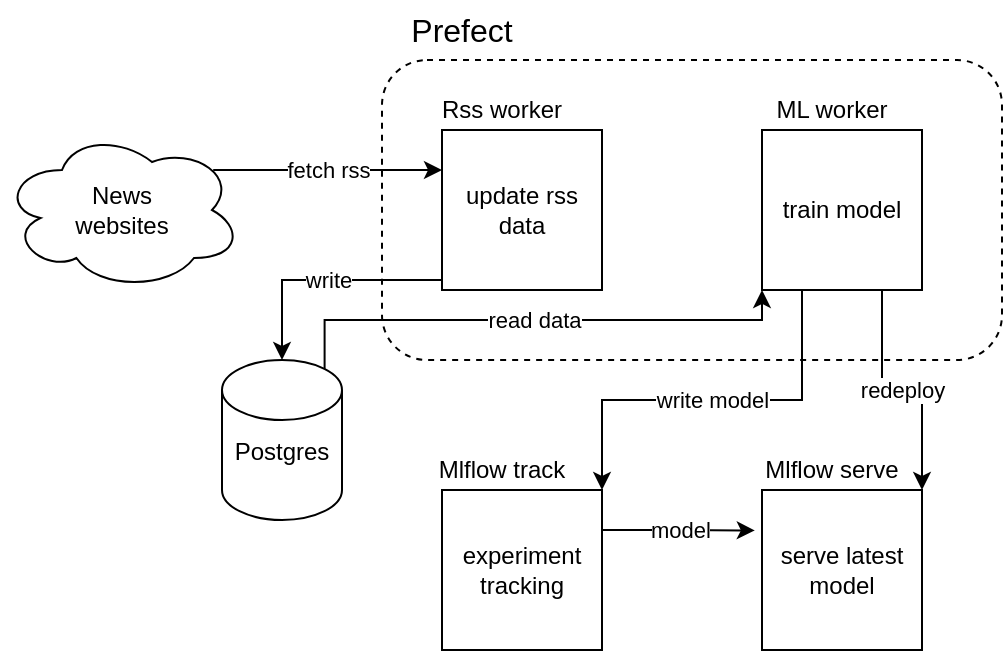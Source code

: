 <mxfile version="24.4.0" type="device">
  <diagram name="Page-1" id="vSEMINzd47B22NyJE1k9">
    <mxGraphModel dx="1137" dy="703" grid="1" gridSize="10" guides="1" tooltips="1" connect="1" arrows="1" fold="1" page="1" pageScale="1" pageWidth="827" pageHeight="583" background="#ffffff" math="0" shadow="0">
      <root>
        <mxCell id="0" />
        <mxCell id="1" parent="0" />
        <mxCell id="6QlvXmKTNDScI4H9ffr--18" value="read data" style="edgeStyle=orthogonalEdgeStyle;rounded=0;orthogonalLoop=1;jettySize=auto;html=1;exitX=0.855;exitY=0;exitDx=0;exitDy=4.35;exitPerimeter=0;entryX=0;entryY=1;entryDx=0;entryDy=0;labelBackgroundColor=#FFFFFF;fontColor=#000000;strokeColor=#000000;" parent="1" source="6QlvXmKTNDScI4H9ffr--1" target="6QlvXmKTNDScI4H9ffr--8" edge="1">
          <mxGeometry relative="1" as="geometry">
            <Array as="points">
              <mxPoint x="171" y="230" />
              <mxPoint x="390" y="230" />
            </Array>
          </mxGeometry>
        </mxCell>
        <mxCell id="6QlvXmKTNDScI4H9ffr--1" value="Postgres&lt;div&gt;&lt;br&gt;&lt;/div&gt;" style="shape=cylinder3;whiteSpace=wrap;html=1;boundedLbl=1;backgroundOutline=1;size=15;fillColor=none;labelBackgroundColor=#FFFFFF;fontColor=#000000;strokeColor=#000000;" parent="1" vertex="1">
          <mxGeometry x="120" y="250" width="60" height="80" as="geometry" />
        </mxCell>
        <mxCell id="6QlvXmKTNDScI4H9ffr--4" value="" style="rounded=1;whiteSpace=wrap;html=1;fillColor=none;dashed=1;labelBackgroundColor=#FFFFFF;fontColor=#000000;strokeColor=#000000;" parent="1" vertex="1">
          <mxGeometry x="200" y="100" width="310" height="150" as="geometry" />
        </mxCell>
        <mxCell id="6QlvXmKTNDScI4H9ffr--5" value="&lt;font style=&quot;font-size: 16px;&quot;&gt;Prefect&lt;/font&gt;" style="text;html=1;align=center;verticalAlign=middle;whiteSpace=wrap;rounded=0;labelBackgroundColor=#FFFFFF;fontColor=#000000;strokeColor=none;" parent="1" vertex="1">
          <mxGeometry x="200" y="70" width="80" height="30" as="geometry" />
        </mxCell>
        <mxCell id="6QlvXmKTNDScI4H9ffr--16" value="fetch rss" style="edgeStyle=orthogonalEdgeStyle;rounded=0;orthogonalLoop=1;jettySize=auto;html=1;exitX=0.88;exitY=0.25;exitDx=0;exitDy=0;exitPerimeter=0;entryX=0;entryY=0.25;entryDx=0;entryDy=0;labelBackgroundColor=#FFFFFF;fontColor=#000000;strokeColor=#000000;" parent="1" source="6QlvXmKTNDScI4H9ffr--6" target="6QlvXmKTNDScI4H9ffr--7" edge="1">
          <mxGeometry relative="1" as="geometry" />
        </mxCell>
        <mxCell id="6QlvXmKTNDScI4H9ffr--6" value="News&lt;div&gt;websites&lt;/div&gt;" style="ellipse;shape=cloud;whiteSpace=wrap;html=1;fillColor=none;labelBackgroundColor=#FFFFFF;fontColor=#000000;strokeColor=#000000;" parent="1" vertex="1">
          <mxGeometry x="10" y="135" width="120" height="80" as="geometry" />
        </mxCell>
        <mxCell id="6QlvXmKTNDScI4H9ffr--17" value="write" style="edgeStyle=orthogonalEdgeStyle;rounded=0;orthogonalLoop=1;jettySize=auto;html=1;exitX=0;exitY=1;exitDx=0;exitDy=0;labelBackgroundColor=#FFFFFF;fontColor=#000000;strokeColor=#000000;" parent="1" source="6QlvXmKTNDScI4H9ffr--7" target="6QlvXmKTNDScI4H9ffr--1" edge="1">
          <mxGeometry relative="1" as="geometry">
            <Array as="points">
              <mxPoint x="230" y="210" />
              <mxPoint x="150" y="210" />
            </Array>
          </mxGeometry>
        </mxCell>
        <mxCell id="6QlvXmKTNDScI4H9ffr--7" value="update rss data" style="whiteSpace=wrap;html=1;aspect=fixed;fillColor=none;labelBackgroundColor=#FFFFFF;fontColor=#000000;strokeColor=#000000;" parent="1" vertex="1">
          <mxGeometry x="230" y="135" width="80" height="80" as="geometry" />
        </mxCell>
        <mxCell id="6QlvXmKTNDScI4H9ffr--20" value="write model" style="edgeStyle=orthogonalEdgeStyle;rounded=0;orthogonalLoop=1;jettySize=auto;html=1;exitX=0.25;exitY=1;exitDx=0;exitDy=0;entryX=1;entryY=0;entryDx=0;entryDy=0;labelBackgroundColor=#FFFFFF;fontColor=#000000;strokeColor=#000000;" parent="1" source="6QlvXmKTNDScI4H9ffr--8" target="6QlvXmKTNDScI4H9ffr--11" edge="1">
          <mxGeometry relative="1" as="geometry">
            <Array as="points">
              <mxPoint x="410" y="270" />
              <mxPoint x="310" y="270" />
            </Array>
          </mxGeometry>
        </mxCell>
        <mxCell id="Ndgo_mZSUmGBBZh2WBNP-1" value="redeploy" style="edgeStyle=orthogonalEdgeStyle;rounded=0;orthogonalLoop=1;jettySize=auto;html=1;exitX=0.75;exitY=1;exitDx=0;exitDy=0;entryX=1;entryY=0;entryDx=0;entryDy=0;labelBackgroundColor=#FFFFFF;fontColor=#000000;strokeColor=#000000;" edge="1" parent="1" source="6QlvXmKTNDScI4H9ffr--8" target="6QlvXmKTNDScI4H9ffr--13">
          <mxGeometry relative="1" as="geometry" />
        </mxCell>
        <mxCell id="6QlvXmKTNDScI4H9ffr--8" value="train model" style="whiteSpace=wrap;html=1;aspect=fixed;fillColor=none;labelBackgroundColor=#FFFFFF;fontColor=#000000;strokeColor=#000000;" parent="1" vertex="1">
          <mxGeometry x="390" y="135" width="80" height="80" as="geometry" />
        </mxCell>
        <mxCell id="6QlvXmKTNDScI4H9ffr--9" value="Rss worker" style="text;html=1;align=center;verticalAlign=middle;whiteSpace=wrap;rounded=0;labelBackgroundColor=#FFFFFF;fontColor=#000000;strokeColor=none;" parent="1" vertex="1">
          <mxGeometry x="220" y="110" width="80" height="30" as="geometry" />
        </mxCell>
        <mxCell id="6QlvXmKTNDScI4H9ffr--10" value="ML worker" style="text;html=1;align=center;verticalAlign=middle;whiteSpace=wrap;rounded=0;labelBackgroundColor=#FFFFFF;fontColor=#000000;strokeColor=none;" parent="1" vertex="1">
          <mxGeometry x="385" y="110" width="80" height="30" as="geometry" />
        </mxCell>
        <mxCell id="6QlvXmKTNDScI4H9ffr--11" value="experiment&lt;div&gt;tracking&lt;/div&gt;" style="whiteSpace=wrap;html=1;aspect=fixed;fillColor=none;labelBackgroundColor=#FFFFFF;fontColor=#000000;strokeColor=#000000;" parent="1" vertex="1">
          <mxGeometry x="230" y="315" width="80" height="80" as="geometry" />
        </mxCell>
        <mxCell id="6QlvXmKTNDScI4H9ffr--12" value="Mlflow track" style="text;html=1;align=center;verticalAlign=middle;whiteSpace=wrap;rounded=0;labelBackgroundColor=#FFFFFF;fontColor=#000000;strokeColor=none;" parent="1" vertex="1">
          <mxGeometry x="220" y="290" width="80" height="30" as="geometry" />
        </mxCell>
        <mxCell id="6QlvXmKTNDScI4H9ffr--13" value="serve latest model" style="whiteSpace=wrap;html=1;aspect=fixed;fillColor=none;labelBackgroundColor=#FFFFFF;fontColor=#000000;strokeColor=#000000;" parent="1" vertex="1">
          <mxGeometry x="390" y="315" width="80" height="80" as="geometry" />
        </mxCell>
        <mxCell id="6QlvXmKTNDScI4H9ffr--14" value="Mlflow serve" style="text;html=1;align=center;verticalAlign=middle;whiteSpace=wrap;rounded=0;labelBackgroundColor=#FFFFFF;fontColor=#000000;strokeColor=none;" parent="1" vertex="1">
          <mxGeometry x="385" y="290" width="80" height="30" as="geometry" />
        </mxCell>
        <mxCell id="6QlvXmKTNDScI4H9ffr--22" value="model" style="edgeStyle=orthogonalEdgeStyle;rounded=0;orthogonalLoop=1;jettySize=auto;html=1;exitX=1;exitY=0.25;exitDx=0;exitDy=0;entryX=-0.045;entryY=0.253;entryDx=0;entryDy=0;entryPerimeter=0;labelBackgroundColor=#FFFFFF;fontColor=#000000;strokeColor=#000000;" parent="1" source="6QlvXmKTNDScI4H9ffr--11" target="6QlvXmKTNDScI4H9ffr--13" edge="1">
          <mxGeometry relative="1" as="geometry" />
        </mxCell>
      </root>
    </mxGraphModel>
  </diagram>
</mxfile>
